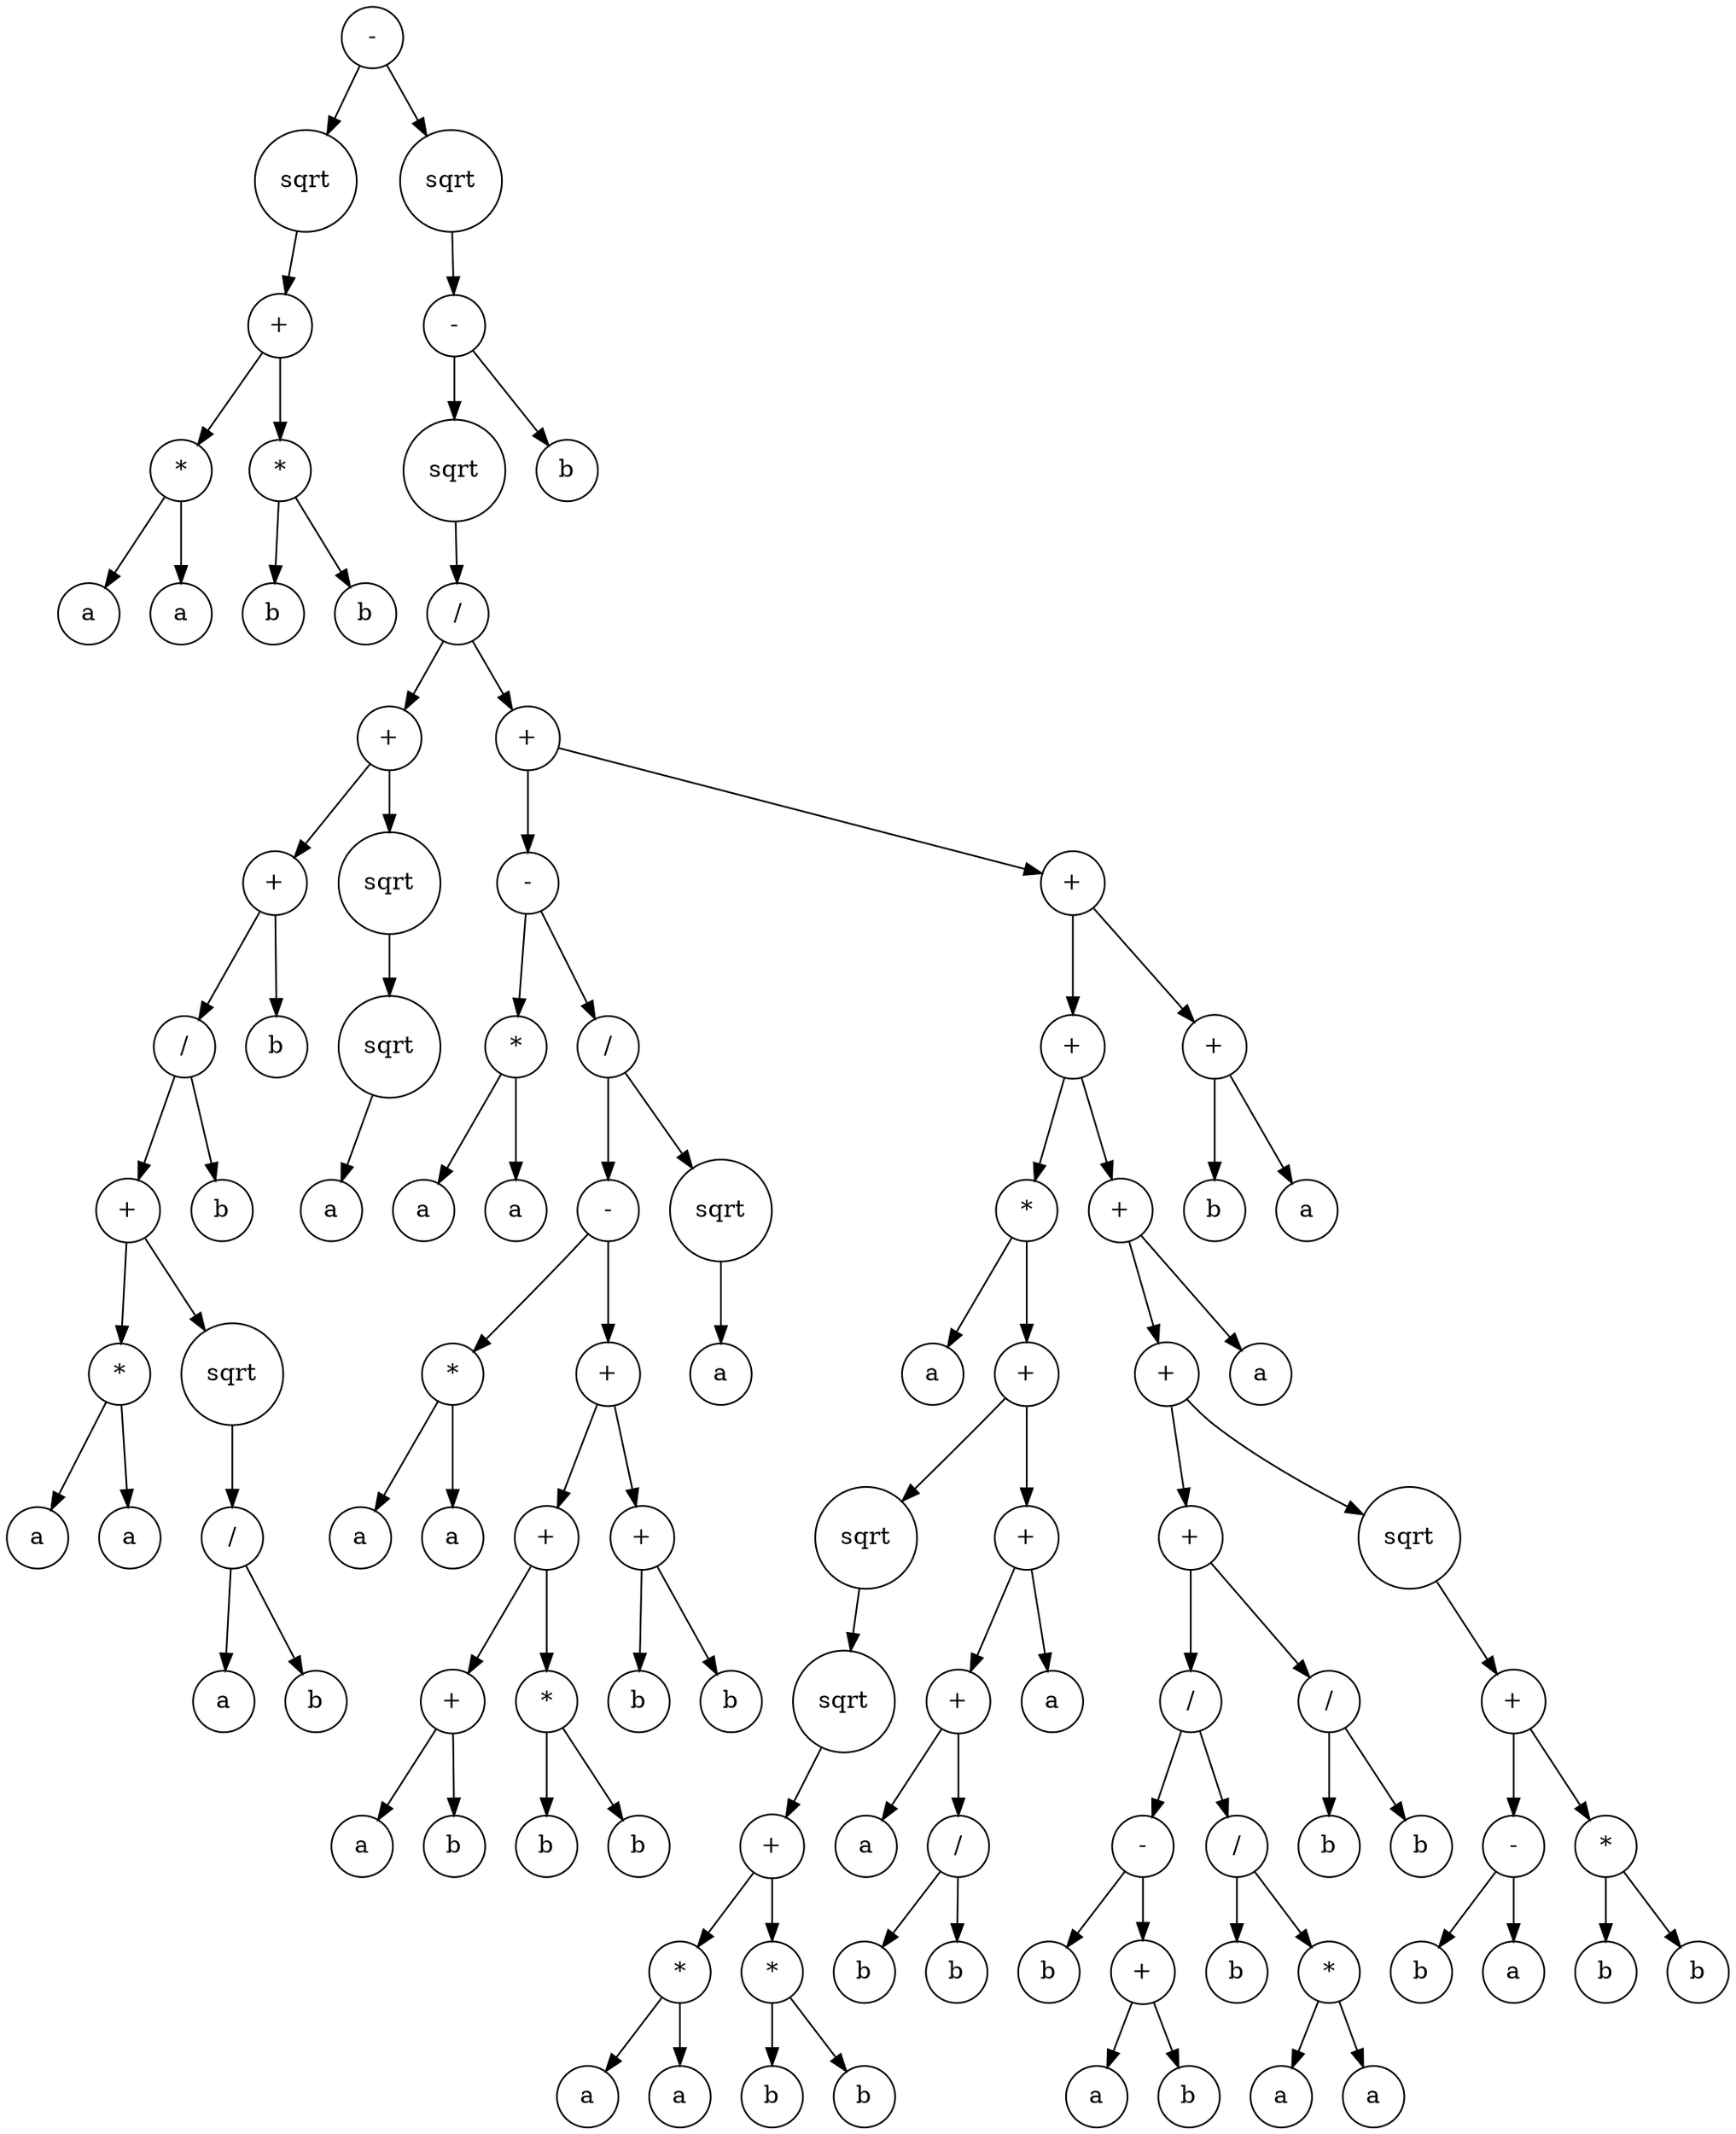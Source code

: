 digraph g {
graph [ordering=out];
node [shape=circle];
n[label = "-"];
n0[label = "sqrt"];
n00[label = "+"];
n000[label = "*"];
n0000[label = "a"];
n000 -> n0000;
n0001[label = "a"];
n000 -> n0001;
n00 -> n000;
n001[label = "*"];
n0010[label = "b"];
n001 -> n0010;
n0011[label = "b"];
n001 -> n0011;
n00 -> n001;
n0 -> n00;
n -> n0;
n1[label = "sqrt"];
n10[label = "-"];
n100[label = "sqrt"];
n1000[label = "/"];
n10000[label = "+"];
n100000[label = "+"];
n1000000[label = "/"];
n10000000[label = "+"];
n100000000[label = "*"];
n1000000000[label = "a"];
n100000000 -> n1000000000;
n1000000001[label = "a"];
n100000000 -> n1000000001;
n10000000 -> n100000000;
n100000001[label = "sqrt"];
n1000000010[label = "/"];
n10000000100[label = "a"];
n1000000010 -> n10000000100;
n10000000101[label = "b"];
n1000000010 -> n10000000101;
n100000001 -> n1000000010;
n10000000 -> n100000001;
n1000000 -> n10000000;
n10000001[label = "b"];
n1000000 -> n10000001;
n100000 -> n1000000;
n1000001[label = "b"];
n100000 -> n1000001;
n10000 -> n100000;
n100001[label = "sqrt"];
n1000010[label = "sqrt"];
n10000100[label = "a"];
n1000010 -> n10000100;
n100001 -> n1000010;
n10000 -> n100001;
n1000 -> n10000;
n10001[label = "+"];
n100010[label = "-"];
n1000100[label = "*"];
n10001000[label = "a"];
n1000100 -> n10001000;
n10001001[label = "a"];
n1000100 -> n10001001;
n100010 -> n1000100;
n1000101[label = "/"];
n10001010[label = "-"];
n100010100[label = "*"];
n1000101000[label = "a"];
n100010100 -> n1000101000;
n1000101001[label = "a"];
n100010100 -> n1000101001;
n10001010 -> n100010100;
n100010101[label = "+"];
n1000101010[label = "+"];
n10001010100[label = "+"];
n100010101000[label = "a"];
n10001010100 -> n100010101000;
n100010101001[label = "b"];
n10001010100 -> n100010101001;
n1000101010 -> n10001010100;
n10001010101[label = "*"];
n100010101010[label = "b"];
n10001010101 -> n100010101010;
n100010101011[label = "b"];
n10001010101 -> n100010101011;
n1000101010 -> n10001010101;
n100010101 -> n1000101010;
n1000101011[label = "+"];
n10001010110[label = "b"];
n1000101011 -> n10001010110;
n10001010111[label = "b"];
n1000101011 -> n10001010111;
n100010101 -> n1000101011;
n10001010 -> n100010101;
n1000101 -> n10001010;
n10001011[label = "sqrt"];
n100010110[label = "a"];
n10001011 -> n100010110;
n1000101 -> n10001011;
n100010 -> n1000101;
n10001 -> n100010;
n100011[label = "+"];
n1000110[label = "+"];
n10001100[label = "*"];
n100011000[label = "a"];
n10001100 -> n100011000;
n100011001[label = "+"];
n1000110010[label = "sqrt"];
n10001100100[label = "sqrt"];
n100011001000[label = "+"];
n1000110010000[label = "*"];
n10001100100000[label = "a"];
n1000110010000 -> n10001100100000;
n10001100100001[label = "a"];
n1000110010000 -> n10001100100001;
n100011001000 -> n1000110010000;
n1000110010001[label = "*"];
n10001100100010[label = "b"];
n1000110010001 -> n10001100100010;
n10001100100011[label = "b"];
n1000110010001 -> n10001100100011;
n100011001000 -> n1000110010001;
n10001100100 -> n100011001000;
n1000110010 -> n10001100100;
n100011001 -> n1000110010;
n1000110011[label = "+"];
n10001100110[label = "+"];
n100011001100[label = "a"];
n10001100110 -> n100011001100;
n100011001101[label = "/"];
n1000110011010[label = "b"];
n100011001101 -> n1000110011010;
n1000110011011[label = "b"];
n100011001101 -> n1000110011011;
n10001100110 -> n100011001101;
n1000110011 -> n10001100110;
n10001100111[label = "a"];
n1000110011 -> n10001100111;
n100011001 -> n1000110011;
n10001100 -> n100011001;
n1000110 -> n10001100;
n10001101[label = "+"];
n100011010[label = "+"];
n1000110100[label = "+"];
n10001101000[label = "/"];
n100011010000[label = "-"];
n1000110100000[label = "b"];
n100011010000 -> n1000110100000;
n1000110100001[label = "+"];
n10001101000010[label = "a"];
n1000110100001 -> n10001101000010;
n10001101000011[label = "b"];
n1000110100001 -> n10001101000011;
n100011010000 -> n1000110100001;
n10001101000 -> n100011010000;
n100011010001[label = "/"];
n1000110100010[label = "b"];
n100011010001 -> n1000110100010;
n1000110100011[label = "*"];
n10001101000110[label = "a"];
n1000110100011 -> n10001101000110;
n10001101000111[label = "a"];
n1000110100011 -> n10001101000111;
n100011010001 -> n1000110100011;
n10001101000 -> n100011010001;
n1000110100 -> n10001101000;
n10001101001[label = "/"];
n100011010010[label = "b"];
n10001101001 -> n100011010010;
n100011010011[label = "b"];
n10001101001 -> n100011010011;
n1000110100 -> n10001101001;
n100011010 -> n1000110100;
n1000110101[label = "sqrt"];
n10001101010[label = "+"];
n100011010100[label = "-"];
n1000110101000[label = "b"];
n100011010100 -> n1000110101000;
n1000110101001[label = "a"];
n100011010100 -> n1000110101001;
n10001101010 -> n100011010100;
n100011010101[label = "*"];
n1000110101010[label = "b"];
n100011010101 -> n1000110101010;
n1000110101011[label = "b"];
n100011010101 -> n1000110101011;
n10001101010 -> n100011010101;
n1000110101 -> n10001101010;
n100011010 -> n1000110101;
n10001101 -> n100011010;
n100011011[label = "a"];
n10001101 -> n100011011;
n1000110 -> n10001101;
n100011 -> n1000110;
n1000111[label = "+"];
n10001110[label = "b"];
n1000111 -> n10001110;
n10001111[label = "a"];
n1000111 -> n10001111;
n100011 -> n1000111;
n10001 -> n100011;
n1000 -> n10001;
n100 -> n1000;
n10 -> n100;
n101[label = "b"];
n10 -> n101;
n1 -> n10;
n -> n1;
}
